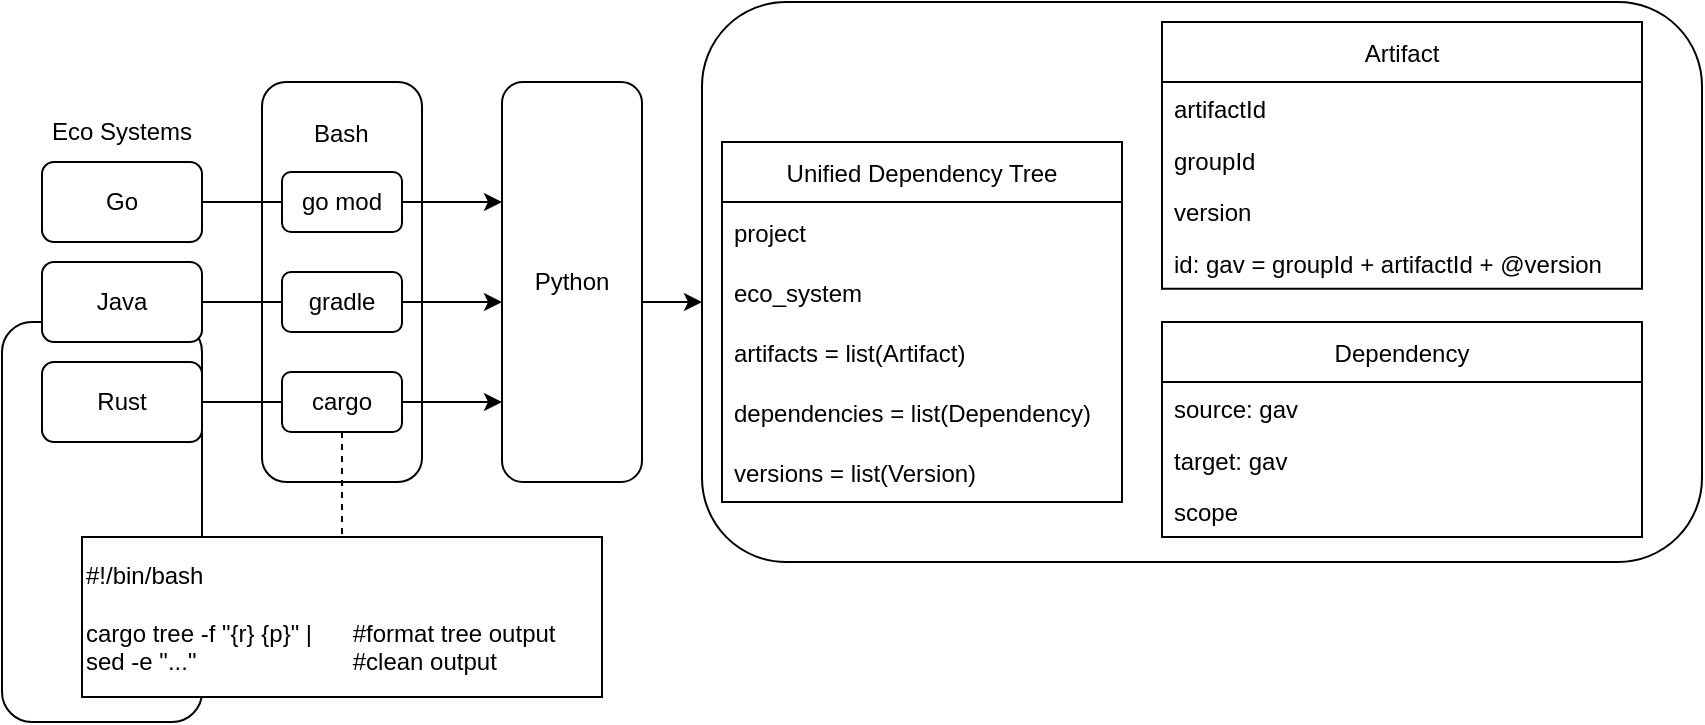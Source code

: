 <mxfile version="17.4.4" type="device"><diagram id="xd75TZlkZ6XR3M3efTfQ" name="Page-1"><mxGraphModel dx="872" dy="1693" grid="1" gridSize="10" guides="1" tooltips="1" connect="1" arrows="1" fold="1" page="1" pageScale="1" pageWidth="850" pageHeight="1100" math="0" shadow="0"><root><mxCell id="0"/><mxCell id="1" parent="0"/><mxCell id="V7zn795beyMZ1KPN5G0E-95" value="" style="rounded=1;whiteSpace=wrap;html=1;" parent="1" vertex="1"><mxGeometry width="100" height="200" as="geometry"/></mxCell><mxCell id="V7zn795beyMZ1KPN5G0E-1" value="Go" style="rounded=1;whiteSpace=wrap;html=1;" parent="1" vertex="1"><mxGeometry x="20" y="-80" width="80" height="40" as="geometry"/></mxCell><mxCell id="V7zn795beyMZ1KPN5G0E-2" value="Java" style="rounded=1;whiteSpace=wrap;html=1;" parent="1" vertex="1"><mxGeometry x="20" y="-30" width="80" height="40" as="geometry"/></mxCell><mxCell id="V7zn795beyMZ1KPN5G0E-3" value="Rust" style="rounded=1;whiteSpace=wrap;html=1;" parent="1" vertex="1"><mxGeometry x="20" y="20" width="80" height="40" as="geometry"/></mxCell><mxCell id="V7zn795beyMZ1KPN5G0E-5" value="" style="rounded=1;whiteSpace=wrap;html=1;" parent="1" vertex="1"><mxGeometry x="130" y="-120" width="80" height="200" as="geometry"/></mxCell><mxCell id="V7zn795beyMZ1KPN5G0E-12" value="Python" style="rounded=1;whiteSpace=wrap;html=1;" parent="1" vertex="1"><mxGeometry x="250" y="-120" width="70" height="200" as="geometry"/></mxCell><mxCell id="V7zn795beyMZ1KPN5G0E-33" value="Bash" style="text;strokeColor=none;fillColor=none;align=left;verticalAlign=middle;spacingLeft=4;spacingRight=4;overflow=hidden;points=[[0,0.5],[1,0.5]];portConstraint=eastwest;rotatable=0;" parent="1" vertex="1"><mxGeometry x="150" y="-110" width="80" height="30" as="geometry"/></mxCell><mxCell id="V7zn795beyMZ1KPN5G0E-35" value="" style="endArrow=classic;html=1;rounded=0;" parent="1" edge="1"><mxGeometry width="50" height="50" relative="1" as="geometry"><mxPoint x="320" y="-10" as="sourcePoint"/><mxPoint x="350" y="-10" as="targetPoint"/></mxGeometry></mxCell><mxCell id="V7zn795beyMZ1KPN5G0E-57" value="" style="rounded=1;whiteSpace=wrap;html=1;" parent="1" vertex="1"><mxGeometry x="350" y="-160" width="500" height="280" as="geometry"/></mxCell><mxCell id="V7zn795beyMZ1KPN5G0E-58" value="Unified Dependency Tree" style="swimlane;fontStyle=0;childLayout=stackLayout;horizontal=1;startSize=30;horizontalStack=0;resizeParent=1;resizeParentMax=0;resizeLast=0;collapsible=1;marginBottom=0;" parent="1" vertex="1"><mxGeometry x="360" y="-90" width="200" height="180" as="geometry"/></mxCell><mxCell id="V7zn795beyMZ1KPN5G0E-59" value="project" style="text;strokeColor=none;fillColor=none;align=left;verticalAlign=middle;spacingLeft=4;spacingRight=4;overflow=hidden;points=[[0,0.5],[1,0.5]];portConstraint=eastwest;rotatable=0;" parent="V7zn795beyMZ1KPN5G0E-58" vertex="1"><mxGeometry y="30" width="200" height="30" as="geometry"/></mxCell><mxCell id="V7zn795beyMZ1KPN5G0E-60" value="eco_system" style="text;strokeColor=none;fillColor=none;align=left;verticalAlign=middle;spacingLeft=4;spacingRight=4;overflow=hidden;points=[[0,0.5],[1,0.5]];portConstraint=eastwest;rotatable=0;" parent="V7zn795beyMZ1KPN5G0E-58" vertex="1"><mxGeometry y="60" width="200" height="30" as="geometry"/></mxCell><mxCell id="V7zn795beyMZ1KPN5G0E-61" value="artifacts = list(Artifact)" style="text;strokeColor=none;fillColor=none;align=left;verticalAlign=middle;spacingLeft=4;spacingRight=4;overflow=hidden;points=[[0,0.5],[1,0.5]];portConstraint=eastwest;rotatable=0;" parent="V7zn795beyMZ1KPN5G0E-58" vertex="1"><mxGeometry y="90" width="200" height="30" as="geometry"/></mxCell><mxCell id="V7zn795beyMZ1KPN5G0E-93" value="dependencies = list(Dependency)" style="text;strokeColor=none;fillColor=none;align=left;verticalAlign=middle;spacingLeft=4;spacingRight=4;overflow=hidden;points=[[0,0.5],[1,0.5]];portConstraint=eastwest;rotatable=0;" parent="V7zn795beyMZ1KPN5G0E-58" vertex="1"><mxGeometry y="120" width="200" height="30" as="geometry"/></mxCell><mxCell id="V7zn795beyMZ1KPN5G0E-94" value="versions = list(Version)" style="text;strokeColor=none;fillColor=none;align=left;verticalAlign=middle;spacingLeft=4;spacingRight=4;overflow=hidden;points=[[0,0.5],[1,0.5]];portConstraint=eastwest;rotatable=0;" parent="V7zn795beyMZ1KPN5G0E-58" vertex="1"><mxGeometry y="150" width="200" height="30" as="geometry"/></mxCell><mxCell id="V7zn795beyMZ1KPN5G0E-63" value="Artifact" style="swimlane;fontStyle=0;childLayout=stackLayout;horizontal=1;startSize=30;horizontalStack=0;resizeParent=1;resizeParentMax=0;resizeLast=0;collapsible=1;marginBottom=0;" parent="1" vertex="1"><mxGeometry x="580" y="-149.996" width="240" height="133.333" as="geometry"/></mxCell><mxCell id="V7zn795beyMZ1KPN5G0E-64" value="artifactId" style="text;strokeColor=none;fillColor=none;align=left;verticalAlign=middle;spacingLeft=4;spacingRight=4;overflow=hidden;points=[[0,0.5],[1,0.5]];portConstraint=eastwest;rotatable=0;" parent="V7zn795beyMZ1KPN5G0E-63" vertex="1"><mxGeometry y="30" width="240" height="25.833" as="geometry"/></mxCell><mxCell id="V7zn795beyMZ1KPN5G0E-65" value="groupId" style="text;strokeColor=none;fillColor=none;align=left;verticalAlign=middle;spacingLeft=4;spacingRight=4;overflow=hidden;points=[[0,0.5],[1,0.5]];portConstraint=eastwest;rotatable=0;" parent="V7zn795beyMZ1KPN5G0E-63" vertex="1"><mxGeometry y="55.833" width="240" height="25.833" as="geometry"/></mxCell><mxCell id="V7zn795beyMZ1KPN5G0E-66" value="version" style="text;strokeColor=none;fillColor=none;align=left;verticalAlign=middle;spacingLeft=4;spacingRight=4;overflow=hidden;points=[[0,0.5],[1,0.5]];portConstraint=eastwest;rotatable=0;" parent="V7zn795beyMZ1KPN5G0E-63" vertex="1"><mxGeometry y="81.667" width="240" height="25.833" as="geometry"/></mxCell><mxCell id="V7zn795beyMZ1KPN5G0E-67" value="id: gav = groupId + artifactId + @version" style="text;strokeColor=none;fillColor=none;align=left;verticalAlign=middle;spacingLeft=4;spacingRight=4;overflow=hidden;points=[[0,0.5],[1,0.5]];portConstraint=eastwest;rotatable=0;" parent="V7zn795beyMZ1KPN5G0E-63" vertex="1"><mxGeometry y="107.5" width="240" height="25.833" as="geometry"/></mxCell><mxCell id="V7zn795beyMZ1KPN5G0E-72" value="Dependency" style="swimlane;fontStyle=0;childLayout=stackLayout;horizontal=1;startSize=30;horizontalStack=0;resizeParent=1;resizeParentMax=0;resizeLast=0;collapsible=1;marginBottom=0;" parent="1" vertex="1"><mxGeometry x="580" width="240" height="107.5" as="geometry"/></mxCell><mxCell id="V7zn795beyMZ1KPN5G0E-73" value="source: gav" style="text;strokeColor=none;fillColor=none;align=left;verticalAlign=middle;spacingLeft=4;spacingRight=4;overflow=hidden;points=[[0,0.5],[1,0.5]];portConstraint=eastwest;rotatable=0;" parent="V7zn795beyMZ1KPN5G0E-72" vertex="1"><mxGeometry y="30" width="240" height="25.833" as="geometry"/></mxCell><mxCell id="V7zn795beyMZ1KPN5G0E-74" value="target: gav" style="text;strokeColor=none;fillColor=none;align=left;verticalAlign=middle;spacingLeft=4;spacingRight=4;overflow=hidden;points=[[0,0.5],[1,0.5]];portConstraint=eastwest;rotatable=0;" parent="V7zn795beyMZ1KPN5G0E-72" vertex="1"><mxGeometry y="55.833" width="240" height="25.833" as="geometry"/></mxCell><mxCell id="V7zn795beyMZ1KPN5G0E-75" value="scope" style="text;strokeColor=none;fillColor=none;align=left;verticalAlign=middle;spacingLeft=4;spacingRight=4;overflow=hidden;points=[[0,0.5],[1,0.5]];portConstraint=eastwest;rotatable=0;" parent="V7zn795beyMZ1KPN5G0E-72" vertex="1"><mxGeometry y="81.667" width="240" height="25.833" as="geometry"/></mxCell><mxCell id="V7zn795beyMZ1KPN5G0E-8" value="" style="endArrow=classic;html=1;rounded=0;exitX=1;exitY=0.5;exitDx=0;exitDy=0;" parent="1" source="V7zn795beyMZ1KPN5G0E-3" edge="1"><mxGeometry width="50" height="50" relative="1" as="geometry"><mxPoint x="130" y="39.5" as="sourcePoint"/><mxPoint x="250" y="40" as="targetPoint"/></mxGeometry></mxCell><mxCell id="V7zn795beyMZ1KPN5G0E-7" value="" style="endArrow=classic;html=1;rounded=0;exitX=1;exitY=0.5;exitDx=0;exitDy=0;" parent="1" source="V7zn795beyMZ1KPN5G0E-2" edge="1"><mxGeometry width="50" height="50" relative="1" as="geometry"><mxPoint x="130" y="-10.5" as="sourcePoint"/><mxPoint x="250" y="-10" as="targetPoint"/></mxGeometry></mxCell><mxCell id="V7zn795beyMZ1KPN5G0E-11" value="" style="endArrow=classic;html=1;rounded=0;exitX=1;exitY=0.5;exitDx=0;exitDy=0;" parent="1" source="V7zn795beyMZ1KPN5G0E-1" edge="1"><mxGeometry width="50" height="50" relative="1" as="geometry"><mxPoint x="130" y="-60" as="sourcePoint"/><mxPoint x="250" y="-60" as="targetPoint"/></mxGeometry></mxCell><mxCell id="V7zn795beyMZ1KPN5G0E-79" value="go mod" style="rounded=1;whiteSpace=wrap;html=1;" parent="1" vertex="1"><mxGeometry x="140" y="-75" width="60" height="30" as="geometry"/></mxCell><mxCell id="V7zn795beyMZ1KPN5G0E-80" value="gradle" style="rounded=1;whiteSpace=wrap;html=1;" parent="1" vertex="1"><mxGeometry x="140" y="-25" width="60" height="30" as="geometry"/></mxCell><mxCell id="V7zn795beyMZ1KPN5G0E-81" value="cargo" style="rounded=1;whiteSpace=wrap;html=1;" parent="1" vertex="1"><mxGeometry x="140" y="25" width="60" height="30" as="geometry"/></mxCell><mxCell id="V7zn795beyMZ1KPN5G0E-84" value="#!/bin/bash&lt;br&gt;&lt;br&gt;cargo tree -f &quot;{r} {p}&quot; |&lt;span style=&quot;white-space: pre&quot;&gt;&#9;&lt;/span&gt;#format tree output&lt;br&gt;sed -e &quot;...&quot;&lt;span style=&quot;white-space: pre&quot;&gt;&#9;&lt;/span&gt;&lt;span style=&quot;white-space: pre&quot;&gt;&#9;&lt;/span&gt;&lt;span style=&quot;white-space: pre&quot;&gt;&#9;&lt;/span&gt;#clean output&lt;span style=&quot;white-space: pre&quot;&gt;&#9;&lt;/span&gt;" style="shape=cube;whiteSpace=wrap;html=1;boundedLbl=1;backgroundOutline=1;darkOpacity=0.05;darkOpacity2=0.1;size=0;align=left;" parent="1" vertex="1"><mxGeometry x="40" y="107.5" width="260" height="80" as="geometry"/></mxCell><mxCell id="V7zn795beyMZ1KPN5G0E-87" value="" style="endArrow=none;dashed=1;html=1;rounded=0;exitX=0.5;exitY=1;exitDx=0;exitDy=0;entryX=0;entryY=0;entryDx=130;entryDy=0;entryPerimeter=0;" parent="1" source="V7zn795beyMZ1KPN5G0E-81" target="V7zn795beyMZ1KPN5G0E-84" edge="1"><mxGeometry width="50" height="50" relative="1" as="geometry"><mxPoint x="420" y="50" as="sourcePoint"/><mxPoint x="470" as="targetPoint"/></mxGeometry></mxCell><mxCell id="V7zn795beyMZ1KPN5G0E-96" value="Eco Systems" style="text;html=1;strokeColor=none;fillColor=none;align=center;verticalAlign=middle;whiteSpace=wrap;rounded=0;" parent="1" vertex="1"><mxGeometry x="20" y="-110" width="80" height="30" as="geometry"/></mxCell></root></mxGraphModel></diagram></mxfile>